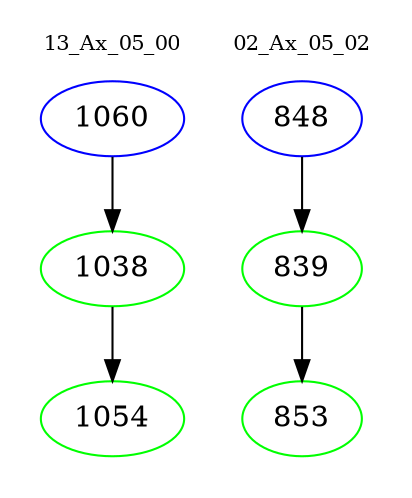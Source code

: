 digraph{
subgraph cluster_0 {
color = white
label = "13_Ax_05_00";
fontsize=10;
T0_1060 [label="1060", color="blue"]
T0_1060 -> T0_1038 [color="black"]
T0_1038 [label="1038", color="green"]
T0_1038 -> T0_1054 [color="black"]
T0_1054 [label="1054", color="green"]
}
subgraph cluster_1 {
color = white
label = "02_Ax_05_02";
fontsize=10;
T1_848 [label="848", color="blue"]
T1_848 -> T1_839 [color="black"]
T1_839 [label="839", color="green"]
T1_839 -> T1_853 [color="black"]
T1_853 [label="853", color="green"]
}
}
